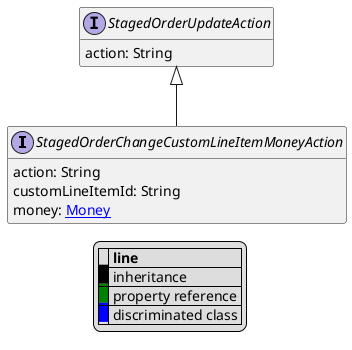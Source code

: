 @startuml

hide empty fields
hide empty methods
legend
|= |= line |
|<back:black>   </back>| inheritance |
|<back:green>   </back>| property reference |
|<back:blue>   </back>| discriminated class |
endlegend
interface StagedOrderChangeCustomLineItemMoneyAction [[StagedOrderChangeCustomLineItemMoneyAction.svg]] extends StagedOrderUpdateAction {
    action: String
    customLineItemId: String
    money: [[Money.svg Money]]
}
interface StagedOrderUpdateAction [[StagedOrderUpdateAction.svg]]  {
    action: String
}





@enduml
